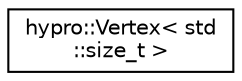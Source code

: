 digraph "Graphical Class Hierarchy"
{
  edge [fontname="Helvetica",fontsize="10",labelfontname="Helvetica",labelfontsize="10"];
  node [fontname="Helvetica",fontsize="10",shape=record];
  rankdir="LR";
  Node1 [label="hypro::Vertex\< std\l::size_t \>",height=0.2,width=0.4,color="black", fillcolor="white", style="filled",URL="$classhypro_1_1Vertex.html"];
}
